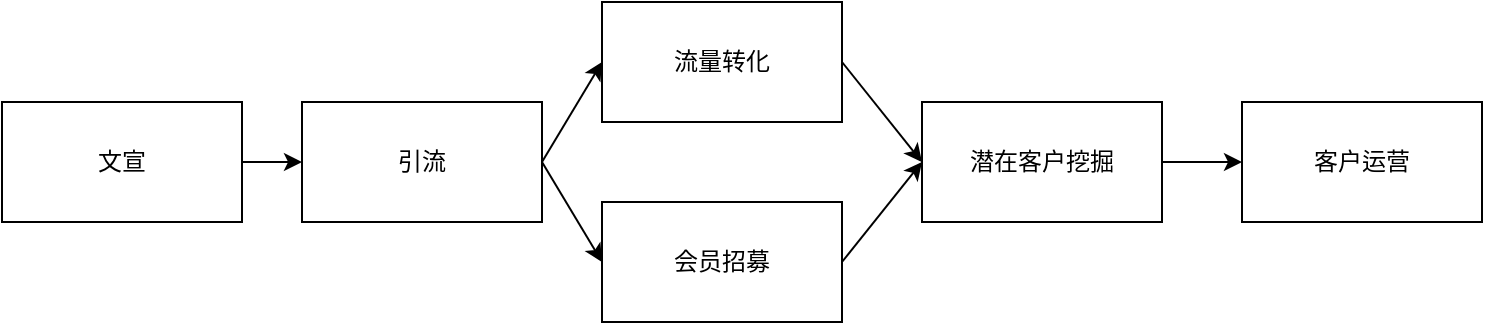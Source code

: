 <mxfile version="11.1.4" type="github"><diagram id="Ht1M8jgEwFfnCIfOTk4-" name="Page-1"><mxGraphModel dx="1422" dy="804" grid="1" gridSize="10" guides="1" tooltips="1" connect="1" arrows="1" fold="1" page="1" pageScale="1" pageWidth="1169" pageHeight="827" math="0" shadow="0"><root><mxCell id="0"/><mxCell id="1" parent="0"/><mxCell id="jgera1uHU18zGuvqg4jn-4" style="edgeStyle=orthogonalEdgeStyle;rounded=0;orthogonalLoop=1;jettySize=auto;html=1;exitX=1;exitY=0.5;exitDx=0;exitDy=0;endArrow=classic;endFill=1;" edge="1" parent="1" source="jgera1uHU18zGuvqg4jn-2" target="jgera1uHU18zGuvqg4jn-3"><mxGeometry relative="1" as="geometry"/></mxCell><mxCell id="jgera1uHU18zGuvqg4jn-2" value="文宣" style="rounded=0;whiteSpace=wrap;html=1;" vertex="1" parent="1"><mxGeometry x="70" y="70" width="120" height="60" as="geometry"/></mxCell><mxCell id="jgera1uHU18zGuvqg4jn-9" style="rounded=0;orthogonalLoop=1;jettySize=auto;html=1;exitX=1;exitY=0.5;exitDx=0;exitDy=0;entryX=0;entryY=0.5;entryDx=0;entryDy=0;endArrow=classic;endFill=1;" edge="1" parent="1" source="jgera1uHU18zGuvqg4jn-3" target="jgera1uHU18zGuvqg4jn-5"><mxGeometry relative="1" as="geometry"/></mxCell><mxCell id="jgera1uHU18zGuvqg4jn-10" style="edgeStyle=none;rounded=0;orthogonalLoop=1;jettySize=auto;html=1;exitX=1;exitY=0.5;exitDx=0;exitDy=0;entryX=0;entryY=0.5;entryDx=0;entryDy=0;endArrow=classic;endFill=1;" edge="1" parent="1" source="jgera1uHU18zGuvqg4jn-3" target="jgera1uHU18zGuvqg4jn-6"><mxGeometry relative="1" as="geometry"/></mxCell><mxCell id="jgera1uHU18zGuvqg4jn-3" value="引流" style="rounded=0;whiteSpace=wrap;html=1;" vertex="1" parent="1"><mxGeometry x="220" y="70" width="120" height="60" as="geometry"/></mxCell><mxCell id="jgera1uHU18zGuvqg4jn-11" style="edgeStyle=none;rounded=0;orthogonalLoop=1;jettySize=auto;html=1;exitX=1;exitY=0.5;exitDx=0;exitDy=0;entryX=0;entryY=0.5;entryDx=0;entryDy=0;endArrow=classic;endFill=1;" edge="1" parent="1" source="jgera1uHU18zGuvqg4jn-5" target="jgera1uHU18zGuvqg4jn-7"><mxGeometry relative="1" as="geometry"/></mxCell><mxCell id="jgera1uHU18zGuvqg4jn-5" value="流量转化" style="rounded=0;whiteSpace=wrap;html=1;" vertex="1" parent="1"><mxGeometry x="370" y="20" width="120" height="60" as="geometry"/></mxCell><mxCell id="jgera1uHU18zGuvqg4jn-12" style="edgeStyle=none;rounded=0;orthogonalLoop=1;jettySize=auto;html=1;exitX=1;exitY=0.5;exitDx=0;exitDy=0;entryX=0;entryY=0.5;entryDx=0;entryDy=0;endArrow=classic;endFill=1;" edge="1" parent="1" source="jgera1uHU18zGuvqg4jn-6" target="jgera1uHU18zGuvqg4jn-7"><mxGeometry relative="1" as="geometry"/></mxCell><mxCell id="jgera1uHU18zGuvqg4jn-6" value="会员招募" style="rounded=0;whiteSpace=wrap;html=1;" vertex="1" parent="1"><mxGeometry x="370" y="120" width="120" height="60" as="geometry"/></mxCell><mxCell id="jgera1uHU18zGuvqg4jn-13" style="edgeStyle=none;rounded=0;orthogonalLoop=1;jettySize=auto;html=1;exitX=1;exitY=0.5;exitDx=0;exitDy=0;entryX=0;entryY=0.5;entryDx=0;entryDy=0;endArrow=classic;endFill=1;" edge="1" parent="1" source="jgera1uHU18zGuvqg4jn-7" target="jgera1uHU18zGuvqg4jn-8"><mxGeometry relative="1" as="geometry"/></mxCell><mxCell id="jgera1uHU18zGuvqg4jn-7" value="潜在客户挖掘" style="rounded=0;whiteSpace=wrap;html=1;" vertex="1" parent="1"><mxGeometry x="530" y="70" width="120" height="60" as="geometry"/></mxCell><mxCell id="jgera1uHU18zGuvqg4jn-8" value="客户运营" style="rounded=0;whiteSpace=wrap;html=1;" vertex="1" parent="1"><mxGeometry x="690" y="70" width="120" height="60" as="geometry"/></mxCell></root></mxGraphModel></diagram></mxfile>